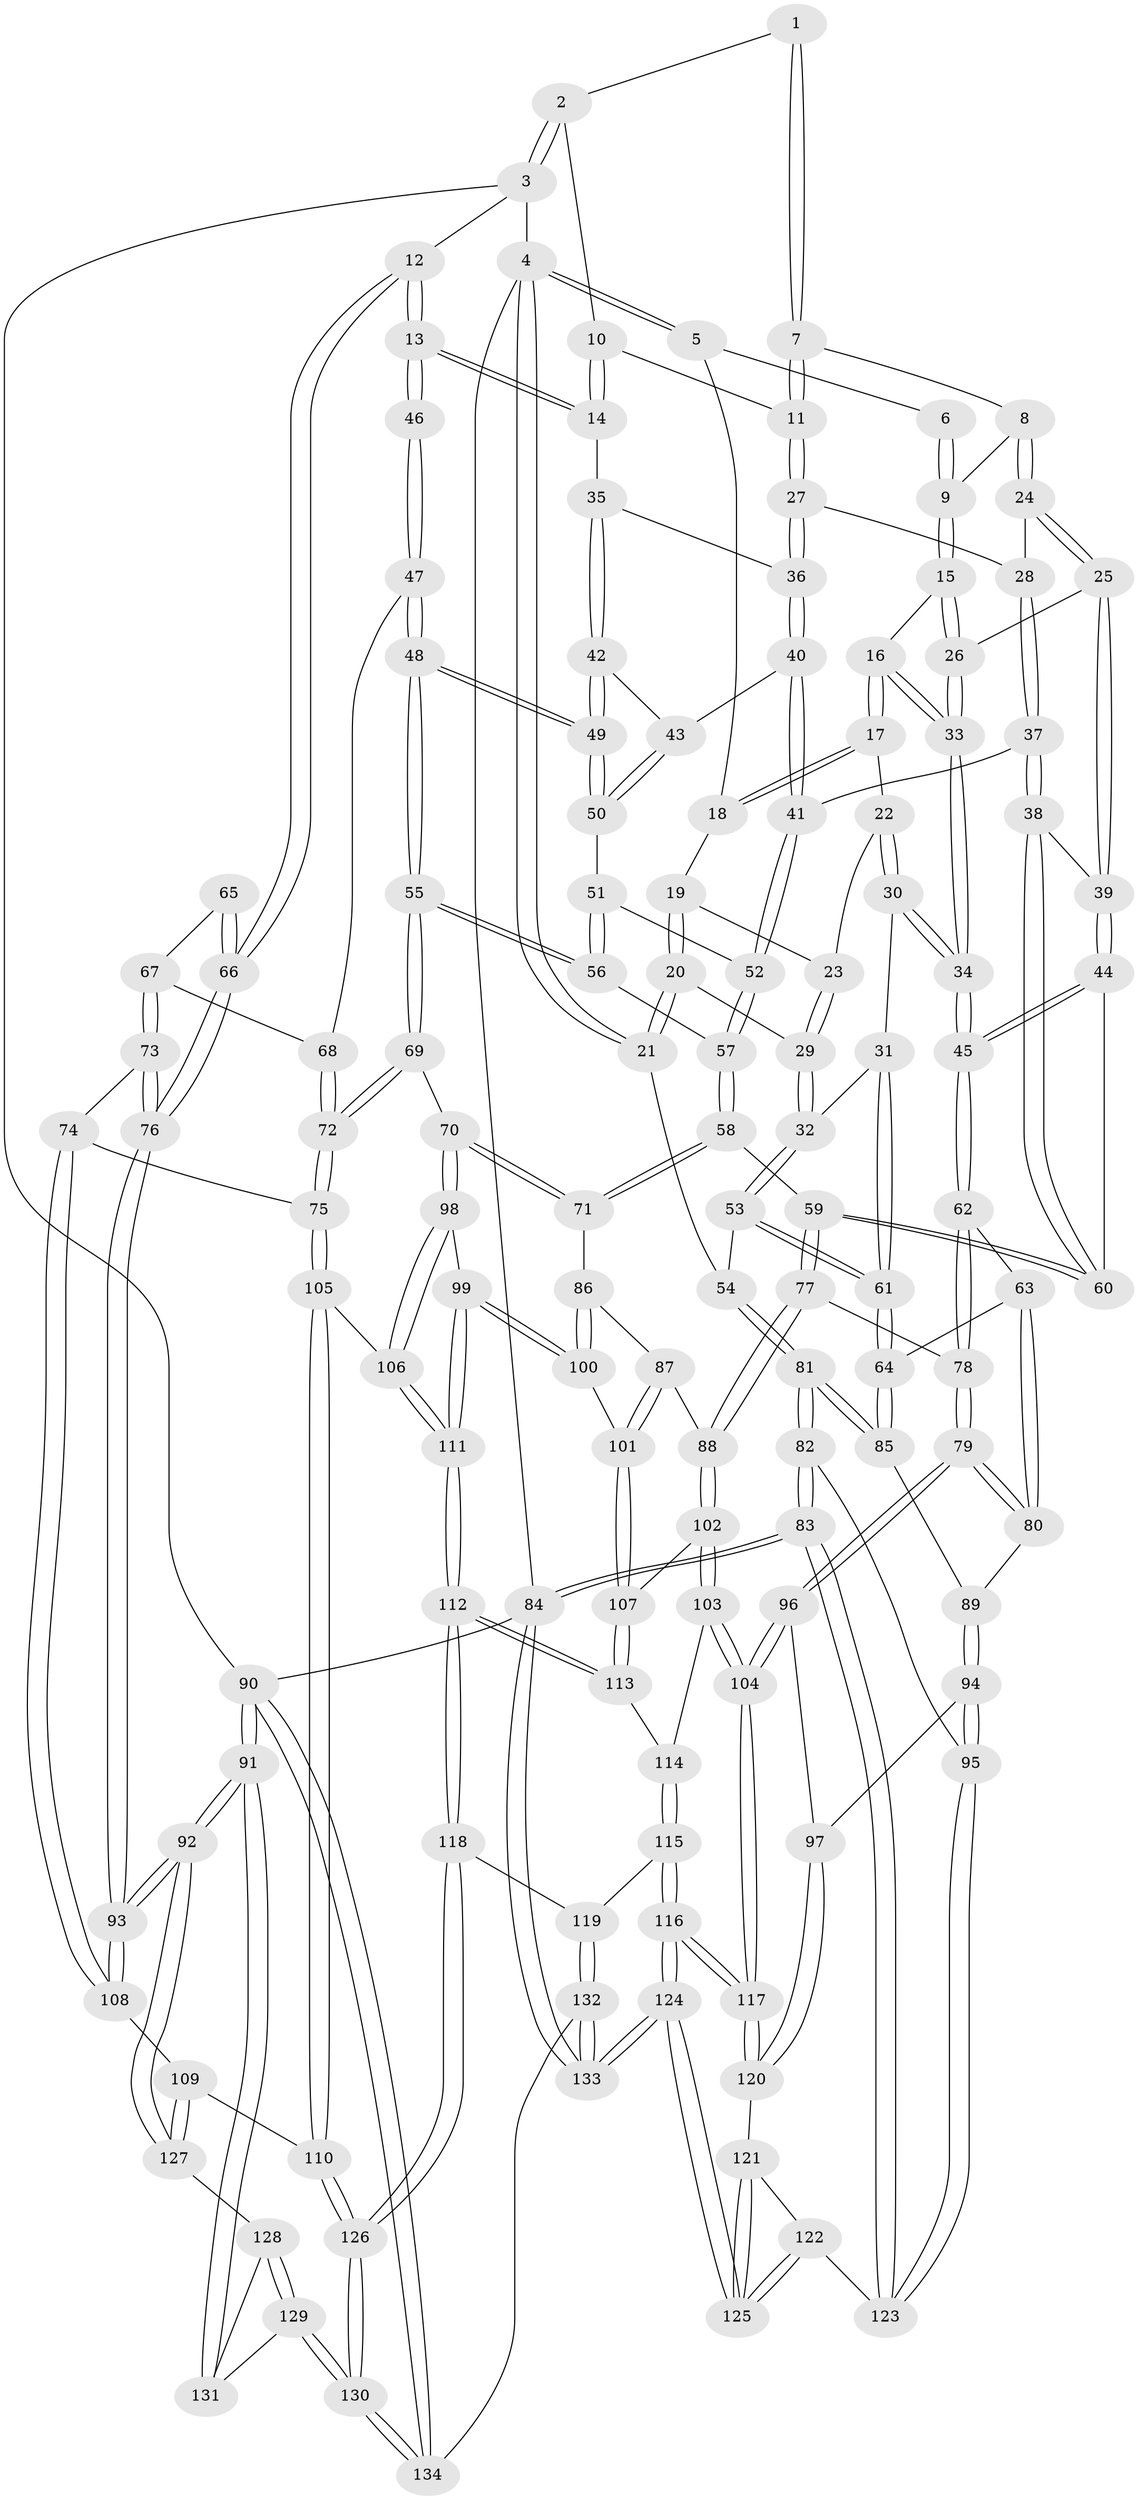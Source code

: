 // Generated by graph-tools (version 1.1) at 2025/01/03/09/25 05:01:54]
// undirected, 134 vertices, 332 edges
graph export_dot {
graph [start="1"]
  node [color=gray90,style=filled];
  1 [pos="+0.6203069016027235+0"];
  2 [pos="+0.9453415732798319+0"];
  3 [pos="+1+0"];
  4 [pos="+0+0"];
  5 [pos="+0+0"];
  6 [pos="+0.3383911446198282+0"];
  7 [pos="+0.6164451786099735+0.0009412325257174691"];
  8 [pos="+0.4532108049459513+0.08933846298149613"];
  9 [pos="+0.38052704595580455+0.06153579822675985"];
  10 [pos="+0.8131889223521716+0.02648483178290105"];
  11 [pos="+0.6763517018372983+0.12118900668528348"];
  12 [pos="+1+0.13424700219053154"];
  13 [pos="+1+0.1852456545598332"];
  14 [pos="+0.9266751304288813+0.1749238407634022"];
  15 [pos="+0.3397543242520045+0.09934872233670856"];
  16 [pos="+0.2993172543210606+0.10869371441665979"];
  17 [pos="+0.24564627194018707+0.10021316870083534"];
  18 [pos="+0.15967615348984698+0"];
  19 [pos="+0.1385788075638527+0.12351444922720915"];
  20 [pos="+0.09078247208005114+0.16814177683536927"];
  21 [pos="+0+0"];
  22 [pos="+0.23784785366615468+0.10947141847697012"];
  23 [pos="+0.21412182730813747+0.12398326922622827"];
  24 [pos="+0.48511928422530076+0.19421249706317664"];
  25 [pos="+0.43996285151496756+0.23321879186387498"];
  26 [pos="+0.3719124349494676+0.20696804019144133"];
  27 [pos="+0.6782438662714362+0.13254652467041697"];
  28 [pos="+0.5371980215250275+0.2038264483697721"];
  29 [pos="+0.13665567417085525+0.23523955803922514"];
  30 [pos="+0.22893921507393314+0.2882071319503247"];
  31 [pos="+0.14959801038010984+0.27555870373302765"];
  32 [pos="+0.14865952087118348+0.2748388251487284"];
  33 [pos="+0.2753251584796651+0.27116221558113307"];
  34 [pos="+0.2549925359267448+0.29820432966372457"];
  35 [pos="+0.8448702076400354+0.18606005298350925"];
  36 [pos="+0.6869735688619303+0.14313463729445655"];
  37 [pos="+0.5626135840181847+0.31175037215752177"];
  38 [pos="+0.5078845880855669+0.3339474295980928"];
  39 [pos="+0.43224361613724743+0.3109515340174849"];
  40 [pos="+0.6826797550850752+0.22126022540013063"];
  41 [pos="+0.5820006750636176+0.32011479526884123"];
  42 [pos="+0.8017191365483803+0.28389727045918156"];
  43 [pos="+0.6958834784399396+0.25797310437578336"];
  44 [pos="+0.3730402567139804+0.3643472812726305"];
  45 [pos="+0.31738359968745977+0.3932231528912536"];
  46 [pos="+0.9001741756619823+0.3502850358414477"];
  47 [pos="+0.8706302076917587+0.3697443635191431"];
  48 [pos="+0.7987697835061462+0.4112870563621036"];
  49 [pos="+0.7854914873022714+0.3760154876536624"];
  50 [pos="+0.7041088554104831+0.30143929652580276"];
  51 [pos="+0.6669872339499969+0.3326729584216025"];
  52 [pos="+0.6102733795514634+0.3599512240897155"];
  53 [pos="+0.004459774751245765+0.3059295951258567"];
  54 [pos="+0+0.26463208379413955"];
  55 [pos="+0.7891605187501437+0.44132549691249645"];
  56 [pos="+0.7048512601691413+0.3942811539210145"];
  57 [pos="+0.6107691829233634+0.36525819472108473"];
  58 [pos="+0.5878968122008716+0.47270087109350284"];
  59 [pos="+0.5386125728575643+0.47546090933261337"];
  60 [pos="+0.5111697177321582+0.4242529121725893"];
  61 [pos="+0.09906035667495602+0.47327645093750953"];
  62 [pos="+0.3140070871790539+0.4169400174005663"];
  63 [pos="+0.23764343369824228+0.45475679452641876"];
  64 [pos="+0.09916559183516149+0.4783680753206163"];
  65 [pos="+0.938231474969007+0.41505967774975594"];
  66 [pos="+1+0.4101575152343113"];
  67 [pos="+0.9384181364690724+0.43218554336865483"];
  68 [pos="+0.9297754568497438+0.43493776557544844"];
  69 [pos="+0.7820256038313252+0.5106503771700073"];
  70 [pos="+0.725015648554539+0.5313494515743092"];
  71 [pos="+0.6770244571560976+0.5299073224876342"];
  72 [pos="+0.8083240634149327+0.5278364108277412"];
  73 [pos="+1+0.5384752552418348"];
  74 [pos="+0.9638112868783157+0.5600600982297904"];
  75 [pos="+0.8505242353436389+0.5605403250362611"];
  76 [pos="+1+0.5255325735252746"];
  77 [pos="+0.44111075507892317+0.5449897737349688"];
  78 [pos="+0.38576414023141553+0.5396099805386426"];
  79 [pos="+0.33216273442404043+0.6178681841534329"];
  80 [pos="+0.22420555485673757+0.587746945157434"];
  81 [pos="+0+0.6179796910238566"];
  82 [pos="+0+0.6328715913762616"];
  83 [pos="+0+1"];
  84 [pos="+0+1"];
  85 [pos="+0.07574753460829017+0.5081367730343782"];
  86 [pos="+0.623367804352878+0.594618049359488"];
  87 [pos="+0.48270408113659236+0.5920402472766851"];
  88 [pos="+0.4708262994970294+0.5863787885311729"];
  89 [pos="+0.1783602478776521+0.5981946073739881"];
  90 [pos="+1+1"];
  91 [pos="+1+1"];
  92 [pos="+1+0.7980229303559906"];
  93 [pos="+1+0.7707920844593439"];
  94 [pos="+0.16379120062039343+0.737840070582308"];
  95 [pos="+0.06697065541451977+0.7522149777558769"];
  96 [pos="+0.32434743468082883+0.6923573588766928"];
  97 [pos="+0.17160498792256682+0.7405266419254184"];
  98 [pos="+0.7234763417327962+0.5445304391396664"];
  99 [pos="+0.6632798939463895+0.7324222196077353"];
  100 [pos="+0.6111515012877453+0.6245657076870195"];
  101 [pos="+0.5621677632370621+0.6624487362012125"];
  102 [pos="+0.4723229222999458+0.6900946097361036"];
  103 [pos="+0.40640450210394974+0.74750343092916"];
  104 [pos="+0.37127225042034456+0.7503661122328135"];
  105 [pos="+0.8452087177197651+0.7667370175624627"];
  106 [pos="+0.7469347114492135+0.7647401318896181"];
  107 [pos="+0.5521045333795201+0.7123402500169104"];
  108 [pos="+0.9538449993306451+0.6863761037242456"];
  109 [pos="+0.8635020307834367+0.7821194827956579"];
  110 [pos="+0.8573866659811368+0.7780639575669431"];
  111 [pos="+0.6667828011308943+0.7841927740788317"];
  112 [pos="+0.6297756438891774+0.8150282146710095"];
  113 [pos="+0.5761412680743341+0.7619847010223004"];
  114 [pos="+0.44107225698402963+0.7664537943367825"];
  115 [pos="+0.5073109008519744+0.869520751319245"];
  116 [pos="+0.3442010262327216+0.9453442259658426"];
  117 [pos="+0.3365311154939035+0.9080306165041686"];
  118 [pos="+0.6224290248333586+0.8433796082810907"];
  119 [pos="+0.5516492034054883+0.8685154998516512"];
  120 [pos="+0.20638712157873645+0.8063539105560268"];
  121 [pos="+0.18391664312781433+0.8564686734683357"];
  122 [pos="+0.0956245346555564+0.9043059431993539"];
  123 [pos="+0.08465089445062082+0.899866584200638"];
  124 [pos="+0.3112672522369031+1"];
  125 [pos="+0.2113790497542401+0.984987783455725"];
  126 [pos="+0.6880230952564885+0.9757690042277073"];
  127 [pos="+0.8882044874276037+0.8061667139643109"];
  128 [pos="+0.8863371780500705+0.8303526987350699"];
  129 [pos="+0.8173007560979465+0.9765910003330298"];
  130 [pos="+0.7244962977151844+1"];
  131 [pos="+0.9550630293352854+0.9550946175522179"];
  132 [pos="+0.4513067438768008+1"];
  133 [pos="+0.32400552495409324+1"];
  134 [pos="+0.7162369373048931+1"];
  1 -- 2;
  1 -- 7;
  1 -- 7;
  2 -- 3;
  2 -- 3;
  2 -- 10;
  3 -- 4;
  3 -- 12;
  3 -- 90;
  4 -- 5;
  4 -- 5;
  4 -- 21;
  4 -- 21;
  4 -- 84;
  5 -- 6;
  5 -- 18;
  6 -- 9;
  6 -- 9;
  7 -- 8;
  7 -- 11;
  7 -- 11;
  8 -- 9;
  8 -- 24;
  8 -- 24;
  9 -- 15;
  9 -- 15;
  10 -- 11;
  10 -- 14;
  10 -- 14;
  11 -- 27;
  11 -- 27;
  12 -- 13;
  12 -- 13;
  12 -- 66;
  12 -- 66;
  13 -- 14;
  13 -- 14;
  13 -- 46;
  13 -- 46;
  14 -- 35;
  15 -- 16;
  15 -- 26;
  15 -- 26;
  16 -- 17;
  16 -- 17;
  16 -- 33;
  16 -- 33;
  17 -- 18;
  17 -- 18;
  17 -- 22;
  18 -- 19;
  19 -- 20;
  19 -- 20;
  19 -- 23;
  20 -- 21;
  20 -- 21;
  20 -- 29;
  21 -- 54;
  22 -- 23;
  22 -- 30;
  22 -- 30;
  23 -- 29;
  23 -- 29;
  24 -- 25;
  24 -- 25;
  24 -- 28;
  25 -- 26;
  25 -- 39;
  25 -- 39;
  26 -- 33;
  26 -- 33;
  27 -- 28;
  27 -- 36;
  27 -- 36;
  28 -- 37;
  28 -- 37;
  29 -- 32;
  29 -- 32;
  30 -- 31;
  30 -- 34;
  30 -- 34;
  31 -- 32;
  31 -- 61;
  31 -- 61;
  32 -- 53;
  32 -- 53;
  33 -- 34;
  33 -- 34;
  34 -- 45;
  34 -- 45;
  35 -- 36;
  35 -- 42;
  35 -- 42;
  36 -- 40;
  36 -- 40;
  37 -- 38;
  37 -- 38;
  37 -- 41;
  38 -- 39;
  38 -- 60;
  38 -- 60;
  39 -- 44;
  39 -- 44;
  40 -- 41;
  40 -- 41;
  40 -- 43;
  41 -- 52;
  41 -- 52;
  42 -- 43;
  42 -- 49;
  42 -- 49;
  43 -- 50;
  43 -- 50;
  44 -- 45;
  44 -- 45;
  44 -- 60;
  45 -- 62;
  45 -- 62;
  46 -- 47;
  46 -- 47;
  47 -- 48;
  47 -- 48;
  47 -- 68;
  48 -- 49;
  48 -- 49;
  48 -- 55;
  48 -- 55;
  49 -- 50;
  49 -- 50;
  50 -- 51;
  51 -- 52;
  51 -- 56;
  51 -- 56;
  52 -- 57;
  52 -- 57;
  53 -- 54;
  53 -- 61;
  53 -- 61;
  54 -- 81;
  54 -- 81;
  55 -- 56;
  55 -- 56;
  55 -- 69;
  55 -- 69;
  56 -- 57;
  57 -- 58;
  57 -- 58;
  58 -- 59;
  58 -- 71;
  58 -- 71;
  59 -- 60;
  59 -- 60;
  59 -- 77;
  59 -- 77;
  61 -- 64;
  61 -- 64;
  62 -- 63;
  62 -- 78;
  62 -- 78;
  63 -- 64;
  63 -- 80;
  63 -- 80;
  64 -- 85;
  64 -- 85;
  65 -- 66;
  65 -- 66;
  65 -- 67;
  66 -- 76;
  66 -- 76;
  67 -- 68;
  67 -- 73;
  67 -- 73;
  68 -- 72;
  68 -- 72;
  69 -- 70;
  69 -- 72;
  69 -- 72;
  70 -- 71;
  70 -- 71;
  70 -- 98;
  70 -- 98;
  71 -- 86;
  72 -- 75;
  72 -- 75;
  73 -- 74;
  73 -- 76;
  73 -- 76;
  74 -- 75;
  74 -- 108;
  74 -- 108;
  75 -- 105;
  75 -- 105;
  76 -- 93;
  76 -- 93;
  77 -- 78;
  77 -- 88;
  77 -- 88;
  78 -- 79;
  78 -- 79;
  79 -- 80;
  79 -- 80;
  79 -- 96;
  79 -- 96;
  80 -- 89;
  81 -- 82;
  81 -- 82;
  81 -- 85;
  81 -- 85;
  82 -- 83;
  82 -- 83;
  82 -- 95;
  83 -- 84;
  83 -- 84;
  83 -- 123;
  83 -- 123;
  84 -- 133;
  84 -- 133;
  84 -- 90;
  85 -- 89;
  86 -- 87;
  86 -- 100;
  86 -- 100;
  87 -- 88;
  87 -- 101;
  87 -- 101;
  88 -- 102;
  88 -- 102;
  89 -- 94;
  89 -- 94;
  90 -- 91;
  90 -- 91;
  90 -- 134;
  90 -- 134;
  91 -- 92;
  91 -- 92;
  91 -- 131;
  91 -- 131;
  92 -- 93;
  92 -- 93;
  92 -- 127;
  92 -- 127;
  93 -- 108;
  93 -- 108;
  94 -- 95;
  94 -- 95;
  94 -- 97;
  95 -- 123;
  95 -- 123;
  96 -- 97;
  96 -- 104;
  96 -- 104;
  97 -- 120;
  97 -- 120;
  98 -- 99;
  98 -- 106;
  98 -- 106;
  99 -- 100;
  99 -- 100;
  99 -- 111;
  99 -- 111;
  100 -- 101;
  101 -- 107;
  101 -- 107;
  102 -- 103;
  102 -- 103;
  102 -- 107;
  103 -- 104;
  103 -- 104;
  103 -- 114;
  104 -- 117;
  104 -- 117;
  105 -- 106;
  105 -- 110;
  105 -- 110;
  106 -- 111;
  106 -- 111;
  107 -- 113;
  107 -- 113;
  108 -- 109;
  109 -- 110;
  109 -- 127;
  109 -- 127;
  110 -- 126;
  110 -- 126;
  111 -- 112;
  111 -- 112;
  112 -- 113;
  112 -- 113;
  112 -- 118;
  112 -- 118;
  113 -- 114;
  114 -- 115;
  114 -- 115;
  115 -- 116;
  115 -- 116;
  115 -- 119;
  116 -- 117;
  116 -- 117;
  116 -- 124;
  116 -- 124;
  117 -- 120;
  117 -- 120;
  118 -- 119;
  118 -- 126;
  118 -- 126;
  119 -- 132;
  119 -- 132;
  120 -- 121;
  121 -- 122;
  121 -- 125;
  121 -- 125;
  122 -- 123;
  122 -- 125;
  122 -- 125;
  124 -- 125;
  124 -- 125;
  124 -- 133;
  124 -- 133;
  126 -- 130;
  126 -- 130;
  127 -- 128;
  128 -- 129;
  128 -- 129;
  128 -- 131;
  129 -- 130;
  129 -- 130;
  129 -- 131;
  130 -- 134;
  130 -- 134;
  132 -- 133;
  132 -- 133;
  132 -- 134;
}
